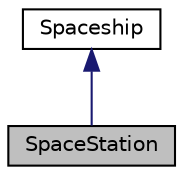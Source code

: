 digraph "SpaceStation"
{
  edge [fontname="Helvetica",fontsize="10",labelfontname="Helvetica",labelfontsize="10"];
  node [fontname="Helvetica",fontsize="10",shape=record];
  Node0 [label="SpaceStation",height=0.2,width=0.4,color="black", fillcolor="grey75", style="filled", fontcolor="black"];
  Node1 -> Node0 [dir="back",color="midnightblue",fontsize="10",style="solid"];
  Node1 [label="Spaceship",height=0.2,width=0.4,color="black", fillcolor="white", style="filled",URL="$classSpaceship.html",tooltip="Spaceship class. "];
}
